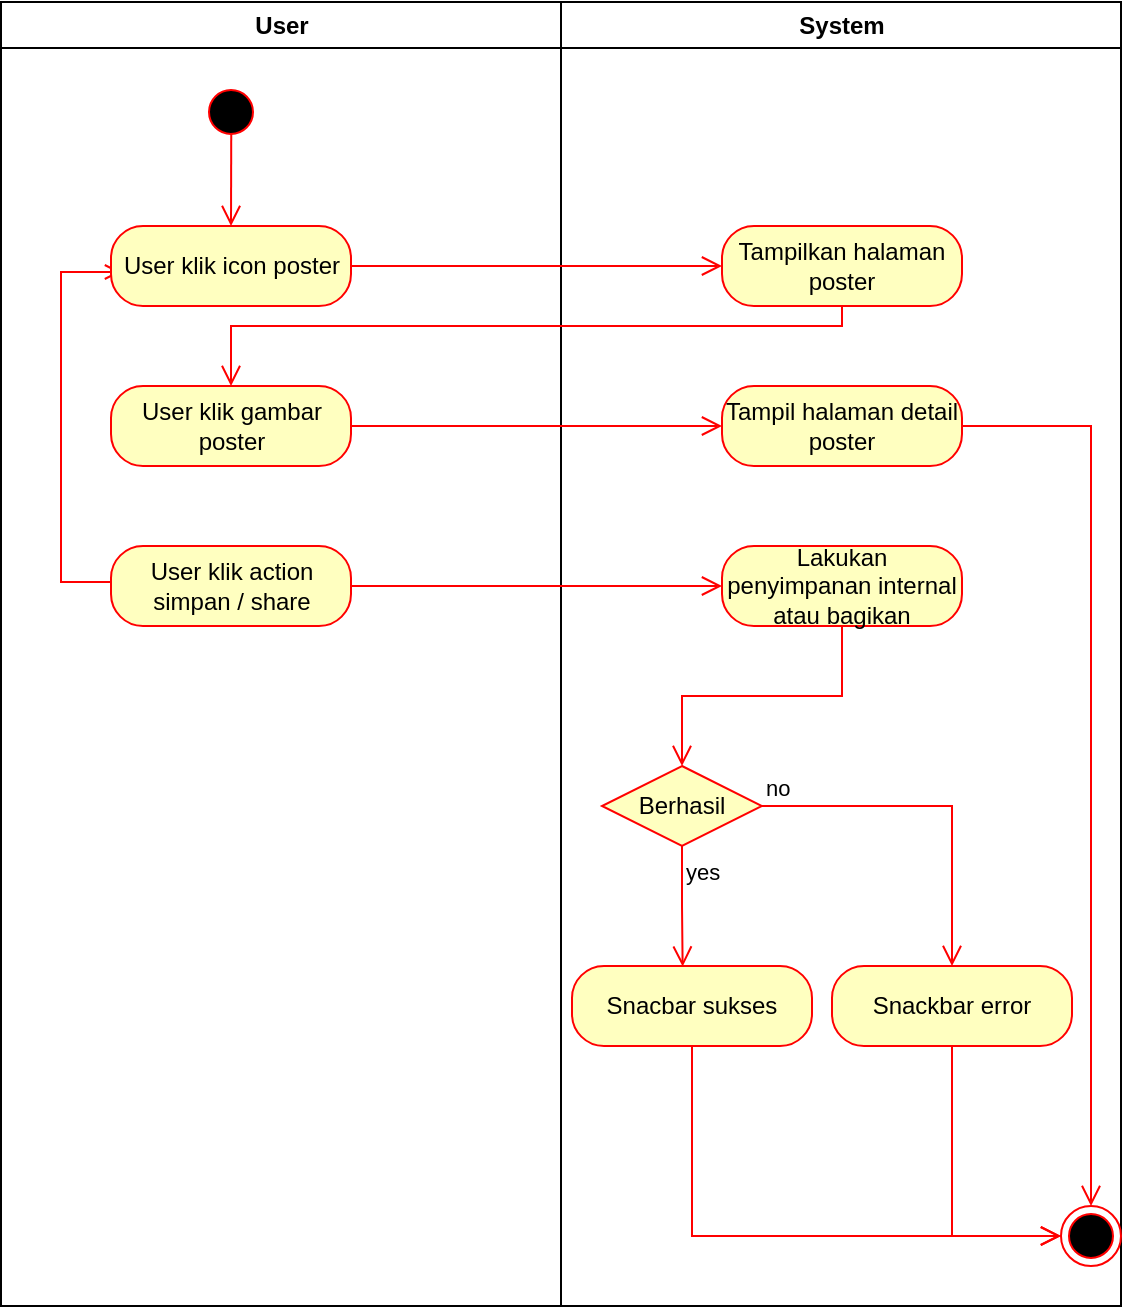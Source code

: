 <mxfile version="21.1.1" type="github">
  <diagram name="Page-1" id="e7e014a7-5840-1c2e-5031-d8a46d1fe8dd">
    <mxGraphModel dx="1194" dy="695" grid="1" gridSize="10" guides="1" tooltips="1" connect="1" arrows="1" fold="1" page="1" pageScale="1" pageWidth="1169" pageHeight="826" background="none" math="0" shadow="0">
      <root>
        <mxCell id="0" />
        <mxCell id="1" parent="0" />
        <mxCell id="2" value="User" style="swimlane;whiteSpace=wrap" parent="1" vertex="1">
          <mxGeometry x="164.5" y="128" width="280" height="652" as="geometry" />
        </mxCell>
        <mxCell id="5" value="" style="ellipse;shape=startState;fillColor=#000000;strokeColor=#ff0000;" parent="2" vertex="1">
          <mxGeometry x="100" y="40" width="30" height="30" as="geometry" />
        </mxCell>
        <mxCell id="6" value="" style="edgeStyle=elbowEdgeStyle;elbow=horizontal;verticalAlign=bottom;endArrow=open;endSize=8;strokeColor=#FF0000;endFill=1;rounded=0;exitX=0.504;exitY=0.85;exitDx=0;exitDy=0;exitPerimeter=0;entryX=0.5;entryY=0;entryDx=0;entryDy=0;" parent="2" source="5" target="YBfF382zae-pwntPXhF8-41" edge="1">
          <mxGeometry x="100" y="40" as="geometry">
            <mxPoint x="115.5" y="110" as="targetPoint" />
            <Array as="points" />
          </mxGeometry>
        </mxCell>
        <mxCell id="12" value="" style="edgeStyle=elbowEdgeStyle;elbow=horizontal;strokeColor=#FF0000;endArrow=open;endFill=1;rounded=0" parent="2" source="10" edge="1">
          <mxGeometry width="100" height="100" relative="1" as="geometry">
            <mxPoint x="160" y="290" as="sourcePoint" />
            <mxPoint x="60" y="135" as="targetPoint" />
            <Array as="points">
              <mxPoint x="30" y="250" />
            </Array>
          </mxGeometry>
        </mxCell>
        <mxCell id="YBfF382zae-pwntPXhF8-41" value="User klik icon poster" style="rounded=1;whiteSpace=wrap;html=1;arcSize=40;fontColor=#000000;fillColor=#ffffc0;strokeColor=#ff0000;" vertex="1" parent="2">
          <mxGeometry x="55" y="112" width="120" height="40" as="geometry" />
        </mxCell>
        <mxCell id="YBfF382zae-pwntPXhF8-45" value="User klik gambar poster" style="rounded=1;whiteSpace=wrap;html=1;arcSize=40;fontColor=#000000;fillColor=#ffffc0;strokeColor=#ff0000;" vertex="1" parent="2">
          <mxGeometry x="55" y="192" width="120" height="40" as="geometry" />
        </mxCell>
        <mxCell id="YBfF382zae-pwntPXhF8-49" value="User klik action simpan / share" style="rounded=1;whiteSpace=wrap;html=1;arcSize=40;fontColor=#000000;fillColor=#ffffc0;strokeColor=#ff0000;" vertex="1" parent="2">
          <mxGeometry x="55" y="272" width="120" height="40" as="geometry" />
        </mxCell>
        <mxCell id="3" value="System" style="swimlane;whiteSpace=wrap" parent="1" vertex="1">
          <mxGeometry x="444.5" y="128" width="280" height="652" as="geometry" />
        </mxCell>
        <mxCell id="YBfF382zae-pwntPXhF8-43" value="Tampilkan halaman poster" style="rounded=1;whiteSpace=wrap;html=1;arcSize=40;fontColor=#000000;fillColor=#ffffc0;strokeColor=#ff0000;" vertex="1" parent="3">
          <mxGeometry x="80.5" y="112" width="120" height="40" as="geometry" />
        </mxCell>
        <mxCell id="YBfF382zae-pwntPXhF8-47" value="Tampil halaman detail poster" style="rounded=1;whiteSpace=wrap;html=1;arcSize=40;fontColor=#000000;fillColor=#ffffc0;strokeColor=#ff0000;" vertex="1" parent="3">
          <mxGeometry x="80.5" y="192" width="120" height="40" as="geometry" />
        </mxCell>
        <mxCell id="YBfF382zae-pwntPXhF8-48" value="" style="edgeStyle=orthogonalEdgeStyle;html=1;verticalAlign=bottom;endArrow=open;endSize=8;strokeColor=#ff0000;rounded=0;entryX=0.5;entryY=0;entryDx=0;entryDy=0;" edge="1" source="YBfF382zae-pwntPXhF8-47" parent="3" target="YBfF382zae-pwntPXhF8-51">
          <mxGeometry relative="1" as="geometry">
            <mxPoint x="140.5" y="292" as="targetPoint" />
          </mxGeometry>
        </mxCell>
        <mxCell id="YBfF382zae-pwntPXhF8-51" value="" style="ellipse;html=1;shape=endState;fillColor=#000000;strokeColor=#ff0000;" vertex="1" parent="3">
          <mxGeometry x="250" y="602" width="30" height="30" as="geometry" />
        </mxCell>
        <mxCell id="YBfF382zae-pwntPXhF8-52" value="Lakukan penyimpanan internal atau bagikan" style="rounded=1;whiteSpace=wrap;html=1;arcSize=40;fontColor=#000000;fillColor=#ffffc0;strokeColor=#ff0000;" vertex="1" parent="3">
          <mxGeometry x="80.5" y="272" width="120" height="40" as="geometry" />
        </mxCell>
        <mxCell id="YBfF382zae-pwntPXhF8-53" value="" style="edgeStyle=orthogonalEdgeStyle;html=1;verticalAlign=bottom;endArrow=open;endSize=8;strokeColor=#ff0000;rounded=0;entryX=0.5;entryY=0;entryDx=0;entryDy=0;" edge="1" source="YBfF382zae-pwntPXhF8-52" parent="3" target="YBfF382zae-pwntPXhF8-54">
          <mxGeometry relative="1" as="geometry">
            <mxPoint x="140.5" y="372" as="targetPoint" />
          </mxGeometry>
        </mxCell>
        <mxCell id="YBfF382zae-pwntPXhF8-54" value="Berhasil" style="rhombus;whiteSpace=wrap;html=1;fontColor=#000000;fillColor=#ffffc0;strokeColor=#ff0000;" vertex="1" parent="3">
          <mxGeometry x="20.5" y="382" width="80" height="40" as="geometry" />
        </mxCell>
        <mxCell id="YBfF382zae-pwntPXhF8-55" value="no" style="edgeStyle=orthogonalEdgeStyle;html=1;align=left;verticalAlign=bottom;endArrow=open;endSize=8;strokeColor=#ff0000;rounded=0;entryX=0.5;entryY=0;entryDx=0;entryDy=0;" edge="1" source="YBfF382zae-pwntPXhF8-54" parent="3" target="YBfF382zae-pwntPXhF8-60">
          <mxGeometry x="-1" relative="1" as="geometry">
            <mxPoint x="200.5" y="402" as="targetPoint" />
          </mxGeometry>
        </mxCell>
        <mxCell id="YBfF382zae-pwntPXhF8-56" value="yes" style="edgeStyle=orthogonalEdgeStyle;html=1;align=left;verticalAlign=top;endArrow=open;endSize=8;strokeColor=#ff0000;rounded=0;entryX=0.461;entryY=0.007;entryDx=0;entryDy=0;entryPerimeter=0;" edge="1" source="YBfF382zae-pwntPXhF8-54" parent="3" target="YBfF382zae-pwntPXhF8-57">
          <mxGeometry x="-1" relative="1" as="geometry">
            <mxPoint x="60.5" y="482" as="targetPoint" />
          </mxGeometry>
        </mxCell>
        <mxCell id="YBfF382zae-pwntPXhF8-57" value="Snacbar sukses" style="rounded=1;whiteSpace=wrap;html=1;arcSize=40;fontColor=#000000;fillColor=#ffffc0;strokeColor=#ff0000;" vertex="1" parent="3">
          <mxGeometry x="5.5" y="482" width="120" height="40" as="geometry" />
        </mxCell>
        <mxCell id="YBfF382zae-pwntPXhF8-58" value="" style="edgeStyle=orthogonalEdgeStyle;html=1;verticalAlign=bottom;endArrow=open;endSize=8;strokeColor=#ff0000;rounded=0;entryX=0;entryY=0.5;entryDx=0;entryDy=0;" edge="1" source="YBfF382zae-pwntPXhF8-57" parent="3" target="YBfF382zae-pwntPXhF8-51">
          <mxGeometry relative="1" as="geometry">
            <mxPoint x="65.5" y="582" as="targetPoint" />
            <Array as="points">
              <mxPoint x="66" y="617" />
            </Array>
          </mxGeometry>
        </mxCell>
        <mxCell id="YBfF382zae-pwntPXhF8-60" value="Snackbar error" style="rounded=1;whiteSpace=wrap;html=1;arcSize=40;fontColor=#000000;fillColor=#ffffc0;strokeColor=#ff0000;" vertex="1" parent="3">
          <mxGeometry x="135.5" y="482" width="120" height="40" as="geometry" />
        </mxCell>
        <mxCell id="YBfF382zae-pwntPXhF8-61" value="" style="edgeStyle=orthogonalEdgeStyle;html=1;verticalAlign=bottom;endArrow=open;endSize=8;strokeColor=#ff0000;rounded=0;entryX=0;entryY=0.5;entryDx=0;entryDy=0;" edge="1" source="YBfF382zae-pwntPXhF8-60" parent="3" target="YBfF382zae-pwntPXhF8-51">
          <mxGeometry relative="1" as="geometry">
            <mxPoint x="195.5" y="582" as="targetPoint" />
          </mxGeometry>
        </mxCell>
        <mxCell id="YBfF382zae-pwntPXhF8-42" value="" style="edgeStyle=orthogonalEdgeStyle;html=1;verticalAlign=bottom;endArrow=open;endSize=8;strokeColor=#ff0000;rounded=0;entryX=0;entryY=0.5;entryDx=0;entryDy=0;" edge="1" source="YBfF382zae-pwntPXhF8-41" parent="1" target="YBfF382zae-pwntPXhF8-43">
          <mxGeometry relative="1" as="geometry">
            <mxPoint x="279.5" y="380" as="targetPoint" />
          </mxGeometry>
        </mxCell>
        <mxCell id="YBfF382zae-pwntPXhF8-44" value="" style="edgeStyle=orthogonalEdgeStyle;html=1;verticalAlign=bottom;endArrow=open;endSize=8;strokeColor=#ff0000;rounded=0;entryX=0.5;entryY=0;entryDx=0;entryDy=0;" edge="1" source="YBfF382zae-pwntPXhF8-43" parent="1" target="YBfF382zae-pwntPXhF8-45">
          <mxGeometry relative="1" as="geometry">
            <mxPoint x="585" y="340" as="targetPoint" />
            <Array as="points">
              <mxPoint x="585" y="290" />
              <mxPoint x="279" y="290" />
            </Array>
          </mxGeometry>
        </mxCell>
        <mxCell id="YBfF382zae-pwntPXhF8-46" value="" style="edgeStyle=orthogonalEdgeStyle;html=1;verticalAlign=bottom;endArrow=open;endSize=8;strokeColor=#ff0000;rounded=0;entryX=0;entryY=0.5;entryDx=0;entryDy=0;" edge="1" source="YBfF382zae-pwntPXhF8-45" parent="1" target="YBfF382zae-pwntPXhF8-47">
          <mxGeometry relative="1" as="geometry">
            <mxPoint x="279.5" y="420" as="targetPoint" />
          </mxGeometry>
        </mxCell>
        <mxCell id="YBfF382zae-pwntPXhF8-50" value="" style="edgeStyle=orthogonalEdgeStyle;html=1;verticalAlign=bottom;endArrow=open;endSize=8;strokeColor=#ff0000;rounded=0;entryX=0;entryY=0.5;entryDx=0;entryDy=0;" edge="1" source="YBfF382zae-pwntPXhF8-49" parent="1" target="YBfF382zae-pwntPXhF8-52">
          <mxGeometry relative="1" as="geometry">
            <mxPoint x="279.5" y="500" as="targetPoint" />
          </mxGeometry>
        </mxCell>
      </root>
    </mxGraphModel>
  </diagram>
</mxfile>
